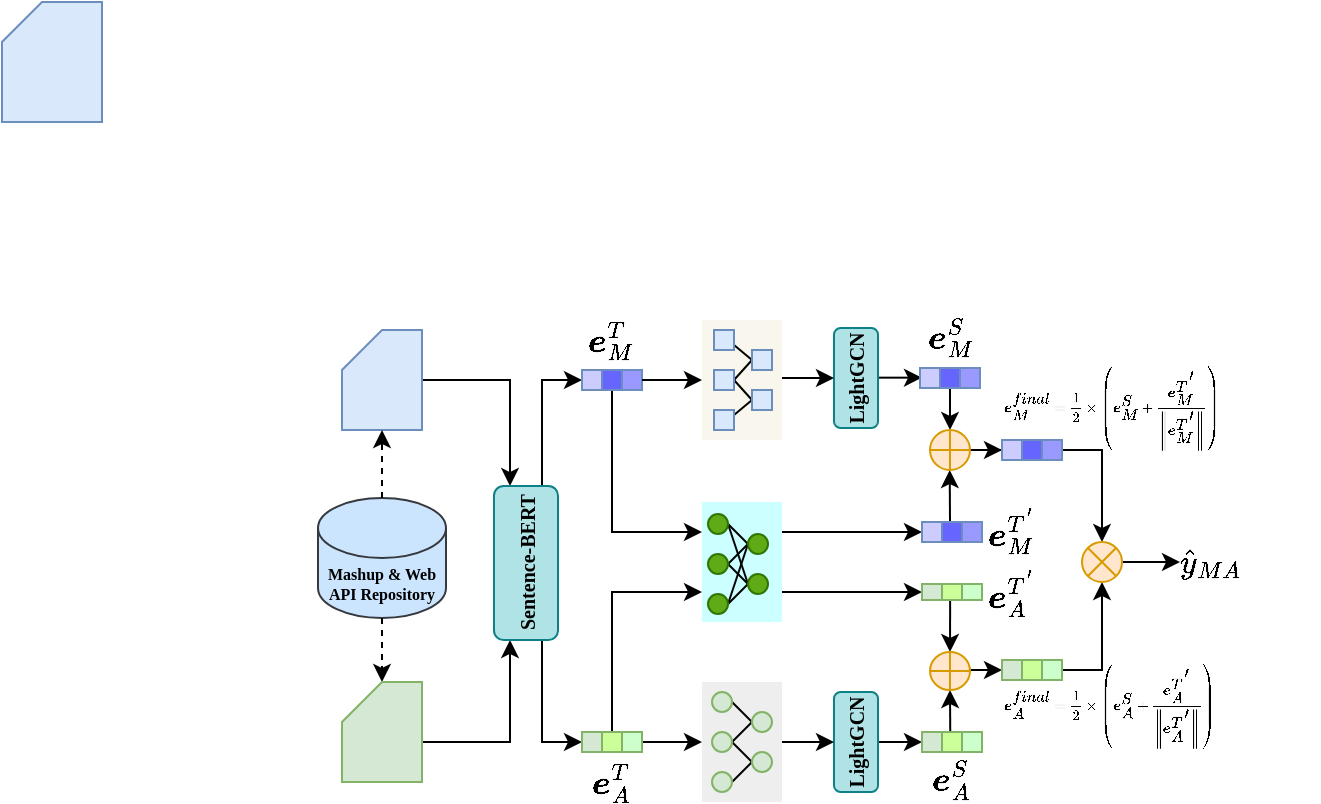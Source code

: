 <mxfile version="26.1.1">
  <diagram name="第 1 页" id="Qd8PddshXyBdC90i2YuM">
    <mxGraphModel dx="741" dy="389" grid="1" gridSize="10" guides="1" tooltips="1" connect="1" arrows="1" fold="1" page="1" pageScale="1" pageWidth="827" pageHeight="1169" math="1" shadow="0">
      <root>
        <mxCell id="0" />
        <mxCell id="1" parent="0" />
        <mxCell id="DgGJiryR2IXKSyaQ5-t1-19" style="edgeStyle=orthogonalEdgeStyle;rounded=0;orthogonalLoop=1;jettySize=auto;html=1;entryX=0;entryY=0.25;entryDx=0;entryDy=0;exitX=0.5;exitY=1;exitDx=0;exitDy=0;" edge="1" parent="1" source="DbNdwRggO_h4KRRio58i-25" target="DgGJiryR2IXKSyaQ5-t1-16">
          <mxGeometry relative="1" as="geometry">
            <mxPoint x="300" y="310" as="sourcePoint" />
            <mxPoint x="350" y="250" as="targetPoint" />
          </mxGeometry>
        </mxCell>
        <mxCell id="DgGJiryR2IXKSyaQ5-t1-20" style="edgeStyle=orthogonalEdgeStyle;rounded=0;orthogonalLoop=1;jettySize=auto;html=1;entryX=0;entryY=0.75;entryDx=0;entryDy=0;exitX=0.5;exitY=0;exitDx=0;exitDy=0;" edge="1" parent="1" source="DbNdwRggO_h4KRRio58i-58" target="DgGJiryR2IXKSyaQ5-t1-16">
          <mxGeometry relative="1" as="geometry">
            <mxPoint x="365" y="255" as="sourcePoint" />
            <mxPoint x="410" y="309" as="targetPoint" />
          </mxGeometry>
        </mxCell>
        <mxCell id="DgGJiryR2IXKSyaQ5-t1-53" style="edgeStyle=orthogonalEdgeStyle;rounded=0;orthogonalLoop=1;jettySize=auto;html=1;exitX=1;exitY=0.25;exitDx=0;exitDy=0;entryX=0;entryY=0.5;entryDx=0;entryDy=0;" edge="1" parent="1" source="DgGJiryR2IXKSyaQ5-t1-16" target="DgGJiryR2IXKSyaQ5-t1-50">
          <mxGeometry relative="1" as="geometry">
            <mxPoint x="476" y="245" as="targetPoint" />
            <mxPoint x="450" y="245" as="sourcePoint" />
            <Array as="points" />
          </mxGeometry>
        </mxCell>
        <mxCell id="DgGJiryR2IXKSyaQ5-t1-54" style="edgeStyle=orthogonalEdgeStyle;rounded=0;orthogonalLoop=1;jettySize=auto;html=1;exitX=1;exitY=0.75;exitDx=0;exitDy=0;entryX=0;entryY=0.5;entryDx=0;entryDy=0;" edge="1" parent="1" source="DgGJiryR2IXKSyaQ5-t1-16" target="DgGJiryR2IXKSyaQ5-t1-42">
          <mxGeometry relative="1" as="geometry">
            <mxPoint x="486" y="255" as="targetPoint" />
            <mxPoint x="460" y="255" as="sourcePoint" />
            <Array as="points" />
          </mxGeometry>
        </mxCell>
        <mxCell id="DgGJiryR2IXKSyaQ5-t1-101" style="edgeStyle=orthogonalEdgeStyle;rounded=0;orthogonalLoop=1;jettySize=auto;html=1;entryX=0.5;entryY=0;entryDx=0;entryDy=0;entryPerimeter=0;" edge="1" parent="1" source="DgGJiryR2IXKSyaQ5-t1-76" target="DgGJiryR2IXKSyaQ5-t1-100">
          <mxGeometry relative="1" as="geometry" />
        </mxCell>
        <mxCell id="DgGJiryR2IXKSyaQ5-t1-102" style="edgeStyle=orthogonalEdgeStyle;rounded=0;orthogonalLoop=1;jettySize=auto;html=1;entryX=0.5;entryY=1;entryDx=0;entryDy=0;entryPerimeter=0;" edge="1" parent="1" source="DgGJiryR2IXKSyaQ5-t1-85" target="DgGJiryR2IXKSyaQ5-t1-100">
          <mxGeometry relative="1" as="geometry" />
        </mxCell>
        <mxCell id="DgGJiryR2IXKSyaQ5-t1-95" style="edgeStyle=orthogonalEdgeStyle;rounded=0;orthogonalLoop=1;jettySize=auto;html=1;entryX=0;entryY=0.5;entryDx=0;entryDy=0;" edge="1" parent="1">
          <mxGeometry relative="1" as="geometry">
            <mxPoint x="534" y="364" as="sourcePoint" />
            <mxPoint x="550" y="364" as="targetPoint" />
          </mxGeometry>
        </mxCell>
        <mxCell id="DgGJiryR2IXKSyaQ5-t1-66" style="edgeStyle=orthogonalEdgeStyle;rounded=0;orthogonalLoop=1;jettySize=auto;html=1;entryX=0.5;entryY=1;entryDx=0;entryDy=0;entryPerimeter=0;" edge="1" parent="1">
          <mxGeometry relative="1" as="geometry">
            <mxPoint x="523.86" y="264" as="targetPoint" />
            <mxPoint x="524" y="290" as="sourcePoint" />
            <Array as="points">
              <mxPoint x="524" y="290" />
            </Array>
          </mxGeometry>
        </mxCell>
        <mxCell id="DgGJiryR2IXKSyaQ5-t1-65" style="edgeStyle=orthogonalEdgeStyle;rounded=0;orthogonalLoop=1;jettySize=auto;html=1;entryX=0.5;entryY=1;entryDx=0;entryDy=0;entryPerimeter=0;exitX=0.412;exitY=-0.013;exitDx=0;exitDy=0;exitPerimeter=0;" edge="1" parent="1" source="DgGJiryR2IXKSyaQ5-t1-36" target="DgGJiryR2IXKSyaQ5-t1-61">
          <mxGeometry relative="1" as="geometry">
            <mxPoint x="534" y="365" as="targetPoint" />
            <mxPoint x="534" y="339" as="sourcePoint" />
            <Array as="points" />
          </mxGeometry>
        </mxCell>
        <mxCell id="DgGJiryR2IXKSyaQ5-t1-64" style="edgeStyle=orthogonalEdgeStyle;rounded=0;orthogonalLoop=1;jettySize=auto;html=1;entryX=0.5;entryY=0;entryDx=0;entryDy=0;entryPerimeter=0;exitX=0.408;exitY=0.942;exitDx=0;exitDy=0;exitPerimeter=0;" edge="1" parent="1" source="DgGJiryR2IXKSyaQ5-t1-43" target="DgGJiryR2IXKSyaQ5-t1-61">
          <mxGeometry relative="1" as="geometry">
            <mxPoint x="534" y="254" as="targetPoint" />
            <mxPoint x="524" y="330" as="sourcePoint" />
            <Array as="points" />
          </mxGeometry>
        </mxCell>
        <mxCell id="DgGJiryR2IXKSyaQ5-t1-62" style="edgeStyle=orthogonalEdgeStyle;rounded=0;orthogonalLoop=1;jettySize=auto;html=1;entryX=0.5;entryY=0;entryDx=0;entryDy=0;entryPerimeter=0;exitX=0.5;exitY=1;exitDx=0;exitDy=0;" edge="1" parent="1" source="DgGJiryR2IXKSyaQ5-t1-47" target="DgGJiryR2IXKSyaQ5-t1-60">
          <mxGeometry relative="1" as="geometry">
            <mxPoint x="520" y="227.83" as="targetPoint" />
            <mxPoint x="530" y="230" as="sourcePoint" />
            <Array as="points" />
          </mxGeometry>
        </mxCell>
        <mxCell id="DgGJiryR2IXKSyaQ5-t1-58" style="edgeStyle=orthogonalEdgeStyle;rounded=0;orthogonalLoop=1;jettySize=auto;html=1;entryX=0;entryY=0.5;entryDx=0;entryDy=0;exitX=0.5;exitY=1;exitDx=0;exitDy=0;" edge="1" parent="1">
          <mxGeometry relative="1" as="geometry">
            <mxPoint x="510" y="217.83" as="targetPoint" />
            <mxPoint x="488" y="217.83" as="sourcePoint" />
            <Array as="points" />
          </mxGeometry>
        </mxCell>
        <mxCell id="DgGJiryR2IXKSyaQ5-t1-55" style="edgeStyle=orthogonalEdgeStyle;rounded=0;orthogonalLoop=1;jettySize=auto;html=1;entryX=0;entryY=0.5;entryDx=0;entryDy=0;exitX=0.5;exitY=1;exitDx=0;exitDy=0;" edge="1" parent="1" source="DgGJiryR2IXKSyaQ5-t1-33" target="DgGJiryR2IXKSyaQ5-t1-35">
          <mxGeometry relative="1" as="geometry">
            <mxPoint x="476" y="410" as="targetPoint" />
            <mxPoint x="490" y="400" as="sourcePoint" />
            <Array as="points" />
          </mxGeometry>
        </mxCell>
        <mxCell id="DgGJiryR2IXKSyaQ5-t1-31" value="" style="rounded=0;whiteSpace=wrap;html=1;fillColor=#eeeeee;strokeColor=none;" vertex="1" parent="1">
          <mxGeometry x="400" y="370" width="40" height="60" as="geometry" />
        </mxCell>
        <mxCell id="DgGJiryR2IXKSyaQ5-t1-23" value="" style="rounded=0;whiteSpace=wrap;html=1;fillColor=#f9f7ed;strokeColor=none;" vertex="1" parent="1">
          <mxGeometry x="400" y="189" width="40" height="60" as="geometry" />
        </mxCell>
        <mxCell id="DgGJiryR2IXKSyaQ5-t1-18" value="" style="group" vertex="1" connectable="0" parent="1">
          <mxGeometry x="406" y="194" width="29" height="50" as="geometry" />
        </mxCell>
        <mxCell id="DbNdwRggO_h4KRRio58i-18" value="" style="endArrow=none;html=1;rounded=0;exitX=1;exitY=0.25;exitDx=0;exitDy=0;entryX=0;entryY=0.5;entryDx=0;entryDy=0;" parent="DgGJiryR2IXKSyaQ5-t1-18" source="DbNdwRggO_h4KRRio58i-15" target="DbNdwRggO_h4KRRio58i-17" edge="1">
          <mxGeometry width="50" height="50" relative="1" as="geometry">
            <mxPoint x="20" y="120" as="sourcePoint" />
            <mxPoint x="70" y="70" as="targetPoint" />
          </mxGeometry>
        </mxCell>
        <mxCell id="DbNdwRggO_h4KRRio58i-19" value="" style="endArrow=none;html=1;rounded=0;entryX=0;entryY=0.5;entryDx=0;entryDy=0;exitX=1;exitY=0.75;exitDx=0;exitDy=0;" parent="DgGJiryR2IXKSyaQ5-t1-18" source="DbNdwRggO_h4KRRio58i-12" target="DbNdwRggO_h4KRRio58i-16" edge="1">
          <mxGeometry width="50" height="50" relative="1" as="geometry">
            <mxPoint x="-20" y="130" as="sourcePoint" />
            <mxPoint x="30" y="80" as="targetPoint" />
          </mxGeometry>
        </mxCell>
        <mxCell id="DbNdwRggO_h4KRRio58i-21" value="" style="endArrow=none;html=1;rounded=0;exitX=1;exitY=0.5;exitDx=0;exitDy=0;entryX=0;entryY=0.5;entryDx=0;entryDy=0;" parent="DgGJiryR2IXKSyaQ5-t1-18" source="DbNdwRggO_h4KRRio58i-14" target="DbNdwRggO_h4KRRio58i-17" edge="1">
          <mxGeometry width="50" height="50" relative="1" as="geometry">
            <mxPoint x="20" y="53" as="sourcePoint" />
            <mxPoint x="40" y="45" as="targetPoint" />
          </mxGeometry>
        </mxCell>
        <mxCell id="DbNdwRggO_h4KRRio58i-22" value="" style="endArrow=none;html=1;rounded=0;exitX=1;exitY=0.5;exitDx=0;exitDy=0;entryX=0;entryY=0.5;entryDx=0;entryDy=0;" parent="DgGJiryR2IXKSyaQ5-t1-18" source="DbNdwRggO_h4KRRio58i-14" target="DbNdwRggO_h4KRRio58i-16" edge="1">
          <mxGeometry width="50" height="50" relative="1" as="geometry">
            <mxPoint x="20" y="35" as="sourcePoint" />
            <mxPoint x="40" y="45" as="targetPoint" />
          </mxGeometry>
        </mxCell>
        <mxCell id="DbNdwRggO_h4KRRio58i-12" value="" style="whiteSpace=wrap;html=1;aspect=fixed;fillColor=#dae8fc;strokeColor=#6c8ebf;" parent="DgGJiryR2IXKSyaQ5-t1-18" vertex="1">
          <mxGeometry width="10" height="10" as="geometry" />
        </mxCell>
        <mxCell id="DbNdwRggO_h4KRRio58i-14" value="" style="whiteSpace=wrap;html=1;aspect=fixed;fillColor=#dae8fc;strokeColor=#6c8ebf;" parent="DgGJiryR2IXKSyaQ5-t1-18" vertex="1">
          <mxGeometry y="20" width="10" height="10" as="geometry" />
        </mxCell>
        <mxCell id="DbNdwRggO_h4KRRio58i-15" value="" style="whiteSpace=wrap;html=1;aspect=fixed;fillColor=#dae8fc;strokeColor=#6c8ebf;" parent="DgGJiryR2IXKSyaQ5-t1-18" vertex="1">
          <mxGeometry y="40" width="10" height="10" as="geometry" />
        </mxCell>
        <mxCell id="DbNdwRggO_h4KRRio58i-16" value="" style="whiteSpace=wrap;html=1;aspect=fixed;fillColor=#dae8fc;strokeColor=#6c8ebf;" parent="DgGJiryR2IXKSyaQ5-t1-18" vertex="1">
          <mxGeometry x="19" y="10" width="10" height="10" as="geometry" />
        </mxCell>
        <mxCell id="DbNdwRggO_h4KRRio58i-17" value="" style="whiteSpace=wrap;html=1;aspect=fixed;fillColor=#dae8fc;strokeColor=#6c8ebf;" parent="DgGJiryR2IXKSyaQ5-t1-18" vertex="1">
          <mxGeometry x="19" y="30" width="10" height="10" as="geometry" />
        </mxCell>
        <mxCell id="DgGJiryR2IXKSyaQ5-t1-16" value="" style="rounded=0;whiteSpace=wrap;html=1;fillColor=#CCFFFF;strokeColor=none;" vertex="1" parent="1">
          <mxGeometry x="400" y="280" width="40" height="60" as="geometry" />
        </mxCell>
        <mxCell id="DbNdwRggO_h4KRRio58i-1" value="" style="shape=card;whiteSpace=wrap;html=1;size=20;fillColor=#dae8fc;strokeColor=#6c8ebf;" parent="1" vertex="1">
          <mxGeometry x="50" y="30" width="50" height="60" as="geometry" />
        </mxCell>
        <mxCell id="DbNdwRggO_h4KRRio58i-5" style="edgeStyle=orthogonalEdgeStyle;rounded=0;orthogonalLoop=1;jettySize=auto;html=1;entryX=1;entryY=0.25;entryDx=0;entryDy=0;" parent="1" source="DbNdwRggO_h4KRRio58i-3" target="DbNdwRggO_h4KRRio58i-4" edge="1">
          <mxGeometry relative="1" as="geometry" />
        </mxCell>
        <mxCell id="DbNdwRggO_h4KRRio58i-3" value="" style="shape=card;whiteSpace=wrap;html=1;size=20;fillColor=#dae8fc;strokeColor=#6c8ebf;" parent="1" vertex="1">
          <mxGeometry x="220" y="194" width="40" height="50" as="geometry" />
        </mxCell>
        <mxCell id="DbNdwRggO_h4KRRio58i-53" style="edgeStyle=orthogonalEdgeStyle;rounded=0;orthogonalLoop=1;jettySize=auto;html=1;entryX=0;entryY=0.5;entryDx=0;entryDy=0;exitX=1;exitY=0.75;exitDx=0;exitDy=0;" parent="1" source="DbNdwRggO_h4KRRio58i-4" target="DbNdwRggO_h4KRRio58i-24" edge="1">
          <mxGeometry relative="1" as="geometry" />
        </mxCell>
        <mxCell id="DbNdwRggO_h4KRRio58i-6" style="edgeStyle=orthogonalEdgeStyle;rounded=0;orthogonalLoop=1;jettySize=auto;html=1;entryX=0;entryY=0.25;entryDx=0;entryDy=0;exitX=0.998;exitY=0.574;exitDx=0;exitDy=0;exitPerimeter=0;" parent="1" source="DgGJiryR2IXKSyaQ5-t1-59" target="DbNdwRggO_h4KRRio58i-4" edge="1">
          <mxGeometry relative="1" as="geometry">
            <mxPoint x="256.0" y="405" as="sourcePoint" />
            <Array as="points">
              <mxPoint x="258" y="400" />
              <mxPoint x="304" y="400" />
            </Array>
          </mxGeometry>
        </mxCell>
        <mxCell id="DbNdwRggO_h4KRRio58i-30" value="" style="group" parent="1" vertex="1" connectable="0">
          <mxGeometry x="340" y="214" width="30" height="10" as="geometry" />
        </mxCell>
        <mxCell id="DbNdwRggO_h4KRRio58i-24" value="" style="whiteSpace=wrap;html=1;aspect=fixed;fillColor=#CCCCFF;strokeColor=#6c8ebf;" parent="DbNdwRggO_h4KRRio58i-30" vertex="1">
          <mxGeometry width="10" height="10" as="geometry" />
        </mxCell>
        <mxCell id="DbNdwRggO_h4KRRio58i-25" value="" style="whiteSpace=wrap;html=1;aspect=fixed;fillColor=#6666FF;strokeColor=#6c8ebf;" parent="DbNdwRggO_h4KRRio58i-30" vertex="1">
          <mxGeometry x="10" width="10" height="10" as="geometry" />
        </mxCell>
        <mxCell id="DbNdwRggO_h4KRRio58i-29" value="" style="whiteSpace=wrap;html=1;aspect=fixed;fillColor=#9999FF;strokeColor=#6c8ebf;" parent="DbNdwRggO_h4KRRio58i-30" vertex="1">
          <mxGeometry x="20" width="10" height="10" as="geometry" />
        </mxCell>
        <mxCell id="DbNdwRggO_h4KRRio58i-50" value="" style="group" parent="1" vertex="1" connectable="0">
          <mxGeometry x="405" y="375" width="30" height="50" as="geometry" />
        </mxCell>
        <mxCell id="DbNdwRggO_h4KRRio58i-46" value="" style="endArrow=none;html=1;rounded=0;entryX=0;entryY=0.5;entryDx=0;entryDy=0;exitX=1;exitY=0.5;exitDx=0;exitDy=0;" parent="DbNdwRggO_h4KRRio58i-50" source="DbNdwRggO_h4KRRio58i-31" target="DbNdwRggO_h4KRRio58i-45" edge="1">
          <mxGeometry width="50" height="50" relative="1" as="geometry">
            <mxPoint x="24" y="-72" as="sourcePoint" />
            <mxPoint x="44" y="-65" as="targetPoint" />
          </mxGeometry>
        </mxCell>
        <mxCell id="DbNdwRggO_h4KRRio58i-47" value="" style="endArrow=none;html=1;rounded=0;entryX=0;entryY=0.5;entryDx=0;entryDy=0;exitX=1;exitY=0.5;exitDx=0;exitDy=0;" parent="DbNdwRggO_h4KRRio58i-50" source="DbNdwRggO_h4KRRio58i-37" target="DbNdwRggO_h4KRRio58i-45" edge="1">
          <mxGeometry width="50" height="50" relative="1" as="geometry">
            <mxPoint x="34" y="-62" as="sourcePoint" />
            <mxPoint x="54" y="-55" as="targetPoint" />
          </mxGeometry>
        </mxCell>
        <mxCell id="DbNdwRggO_h4KRRio58i-48" value="" style="endArrow=none;html=1;rounded=0;entryX=0;entryY=0.5;entryDx=0;entryDy=0;exitX=1;exitY=0.5;exitDx=0;exitDy=0;" parent="DbNdwRggO_h4KRRio58i-50" source="DbNdwRggO_h4KRRio58i-41" target="DbNdwRggO_h4KRRio58i-44" edge="1">
          <mxGeometry width="50" height="50" relative="1" as="geometry">
            <mxPoint x="20" y="15" as="sourcePoint" />
            <mxPoint x="30" y="25" as="targetPoint" />
          </mxGeometry>
        </mxCell>
        <mxCell id="DbNdwRggO_h4KRRio58i-49" value="" style="endArrow=none;html=1;rounded=0;exitX=1;exitY=0.5;exitDx=0;exitDy=0;" parent="DbNdwRggO_h4KRRio58i-50" source="DbNdwRggO_h4KRRio58i-37" edge="1">
          <mxGeometry width="50" height="50" relative="1" as="geometry">
            <mxPoint x="30" y="25" as="sourcePoint" />
            <mxPoint x="20" y="35" as="targetPoint" />
          </mxGeometry>
        </mxCell>
        <mxCell id="DbNdwRggO_h4KRRio58i-31" value="" style="ellipse;whiteSpace=wrap;html=1;aspect=fixed;fillColor=#d5e8d4;strokeColor=#82b366;" parent="DbNdwRggO_h4KRRio58i-50" vertex="1">
          <mxGeometry width="10" height="10" as="geometry" />
        </mxCell>
        <mxCell id="DbNdwRggO_h4KRRio58i-37" value="" style="ellipse;whiteSpace=wrap;html=1;aspect=fixed;fillColor=#d5e8d4;strokeColor=#82b366;" parent="DbNdwRggO_h4KRRio58i-50" vertex="1">
          <mxGeometry y="20" width="10" height="10" as="geometry" />
        </mxCell>
        <mxCell id="DbNdwRggO_h4KRRio58i-41" value="" style="ellipse;whiteSpace=wrap;html=1;aspect=fixed;fillColor=#d5e8d4;strokeColor=#82b366;" parent="DbNdwRggO_h4KRRio58i-50" vertex="1">
          <mxGeometry y="40" width="10" height="10" as="geometry" />
        </mxCell>
        <mxCell id="DbNdwRggO_h4KRRio58i-44" value="" style="ellipse;whiteSpace=wrap;html=1;aspect=fixed;fillColor=#d5e8d4;strokeColor=#82b366;" parent="DbNdwRggO_h4KRRio58i-50" vertex="1">
          <mxGeometry x="20" y="30" width="10" height="10" as="geometry" />
        </mxCell>
        <mxCell id="DbNdwRggO_h4KRRio58i-45" value="" style="ellipse;whiteSpace=wrap;html=1;aspect=fixed;fillColor=#d5e8d4;strokeColor=#82b366;" parent="DbNdwRggO_h4KRRio58i-50" vertex="1">
          <mxGeometry x="20" y="10" width="10" height="10" as="geometry" />
        </mxCell>
        <mxCell id="DbNdwRggO_h4KRRio58i-54" style="edgeStyle=orthogonalEdgeStyle;rounded=0;orthogonalLoop=1;jettySize=auto;html=1;" parent="1" source="DbNdwRggO_h4KRRio58i-29" edge="1">
          <mxGeometry relative="1" as="geometry">
            <mxPoint x="400" y="219" as="targetPoint" />
          </mxGeometry>
        </mxCell>
        <mxCell id="DbNdwRggO_h4KRRio58i-55" style="edgeStyle=orthogonalEdgeStyle;rounded=0;orthogonalLoop=1;jettySize=auto;html=1;entryX=0;entryY=0.5;entryDx=0;entryDy=0;exitX=0;exitY=0.75;exitDx=0;exitDy=0;" parent="1" target="DbNdwRggO_h4KRRio58i-57" edge="1" source="DbNdwRggO_h4KRRio58i-4">
          <mxGeometry relative="1" as="geometry">
            <mxPoint x="310" y="400" as="sourcePoint" />
          </mxGeometry>
        </mxCell>
        <mxCell id="DbNdwRggO_h4KRRio58i-60" style="edgeStyle=orthogonalEdgeStyle;rounded=0;orthogonalLoop=1;jettySize=auto;html=1;entryX=0;entryY=0.5;entryDx=0;entryDy=0;exitX=1;exitY=0.5;exitDx=0;exitDy=0;" parent="1" source="DbNdwRggO_h4KRRio58i-59" edge="1">
          <mxGeometry relative="1" as="geometry">
            <mxPoint x="370" y="399.71" as="sourcePoint" />
            <mxPoint x="400" y="399.71" as="targetPoint" />
          </mxGeometry>
        </mxCell>
        <mxCell id="DbNdwRggO_h4KRRio58i-57" value="" style="whiteSpace=wrap;html=1;aspect=fixed;fillColor=#d5e8d4;strokeColor=#82b366;container=0;" parent="1" vertex="1">
          <mxGeometry x="340" y="395" width="10" height="10" as="geometry" />
        </mxCell>
        <mxCell id="DbNdwRggO_h4KRRio58i-58" value="" style="whiteSpace=wrap;html=1;aspect=fixed;fillColor=#CCFF99;strokeColor=#82b366;container=0;" parent="1" vertex="1">
          <mxGeometry x="350" y="395" width="10" height="10" as="geometry" />
        </mxCell>
        <mxCell id="DbNdwRggO_h4KRRio58i-59" value="" style="whiteSpace=wrap;html=1;aspect=fixed;fillColor=#CCFFCC;strokeColor=#82b366;container=0;" parent="1" vertex="1">
          <mxGeometry x="360" y="395" width="10" height="10" as="geometry" />
        </mxCell>
        <mxCell id="DbNdwRggO_h4KRRio58i-61" value="&lt;h6&gt;&lt;font style=&quot;font-size: 8px;&quot; face=&quot;Times New Roman&quot;&gt;&lt;b style=&quot;line-height: 10%;&quot;&gt;Mashup &amp;amp; Web API Repository&lt;/b&gt;&lt;/font&gt;&lt;/h6&gt;" style="shape=cylinder3;whiteSpace=wrap;html=1;boundedLbl=1;backgroundOutline=1;size=15;fillColor=#cce5ff;strokeColor=#36393d;" parent="1" vertex="1">
          <mxGeometry x="208" y="278" width="64" height="60" as="geometry" />
        </mxCell>
        <mxCell id="DbNdwRggO_h4KRRio58i-62" style="edgeStyle=orthogonalEdgeStyle;rounded=0;orthogonalLoop=1;jettySize=auto;html=1;exitX=0.5;exitY=0;exitDx=0;exitDy=0;exitPerimeter=0;dashed=1;entryX=0.5;entryY=1;entryDx=0;entryDy=0;entryPerimeter=0;" parent="1" source="DbNdwRggO_h4KRRio58i-61" edge="1" target="DbNdwRggO_h4KRRio58i-3">
          <mxGeometry relative="1" as="geometry">
            <mxPoint x="274" y="250" as="sourcePoint" />
            <mxPoint x="239" y="271" as="targetPoint" />
          </mxGeometry>
        </mxCell>
        <mxCell id="DbNdwRggO_h4KRRio58i-63" style="edgeStyle=orthogonalEdgeStyle;rounded=0;orthogonalLoop=1;jettySize=auto;html=1;exitX=0.5;exitY=1;exitDx=0;exitDy=0;exitPerimeter=0;dashed=1;entryX=0;entryY=0;entryDx=20;entryDy=0;entryPerimeter=0;" parent="1" source="DbNdwRggO_h4KRRio58i-61" edge="1" target="DgGJiryR2IXKSyaQ5-t1-59">
          <mxGeometry relative="1" as="geometry">
            <mxPoint x="249" y="300" as="sourcePoint" />
            <mxPoint x="239" y="370" as="targetPoint" />
          </mxGeometry>
        </mxCell>
        <mxCell id="DbNdwRggO_h4KRRio58i-67" value="&lt;font style=&quot;font-size: 14px&quot;&gt;$$\boldsymbol{e}_{M}^{T}$$&lt;/font&gt;" style="rounded=0;whiteSpace=wrap;html=1;fillColor=none;strokeColor=none;" parent="1" vertex="1">
          <mxGeometry x="340" y="189" width="30" height="20" as="geometry" />
        </mxCell>
        <mxCell id="DgGJiryR2IXKSyaQ5-t1-2" value="&lt;font style=&quot;font-size: 14px&quot;&gt;$$\boldsymbol{e}_{A}^{T}$$&lt;/font&gt;" style="rounded=0;whiteSpace=wrap;html=1;fillColor=none;strokeColor=none;" vertex="1" parent="1">
          <mxGeometry x="340" y="410" width="30" height="20" as="geometry" />
        </mxCell>
        <mxCell id="DgGJiryR2IXKSyaQ5-t1-15" value="" style="group" vertex="1" connectable="0" parent="1">
          <mxGeometry x="403" y="286" width="30" height="50" as="geometry" />
        </mxCell>
        <mxCell id="DgGJiryR2IXKSyaQ5-t1-4" value="" style="endArrow=none;html=1;rounded=0;entryX=0;entryY=0.5;entryDx=0;entryDy=0;exitX=1;exitY=0.5;exitDx=0;exitDy=0;" edge="1" parent="DgGJiryR2IXKSyaQ5-t1-15" source="DgGJiryR2IXKSyaQ5-t1-8" target="DgGJiryR2IXKSyaQ5-t1-12">
          <mxGeometry width="50" height="50" relative="1" as="geometry">
            <mxPoint x="24" y="-72" as="sourcePoint" />
            <mxPoint x="44" y="-65" as="targetPoint" />
          </mxGeometry>
        </mxCell>
        <mxCell id="DgGJiryR2IXKSyaQ5-t1-5" value="" style="endArrow=none;html=1;rounded=0;entryX=0;entryY=0.5;entryDx=0;entryDy=0;exitX=1;exitY=0.5;exitDx=0;exitDy=0;" edge="1" parent="DgGJiryR2IXKSyaQ5-t1-15" source="DgGJiryR2IXKSyaQ5-t1-9" target="DgGJiryR2IXKSyaQ5-t1-12">
          <mxGeometry width="50" height="50" relative="1" as="geometry">
            <mxPoint x="34" y="-62" as="sourcePoint" />
            <mxPoint x="54" y="-55" as="targetPoint" />
          </mxGeometry>
        </mxCell>
        <mxCell id="DgGJiryR2IXKSyaQ5-t1-6" value="" style="endArrow=none;html=1;rounded=0;entryX=0;entryY=0.5;entryDx=0;entryDy=0;exitX=1;exitY=0.5;exitDx=0;exitDy=0;" edge="1" parent="DgGJiryR2IXKSyaQ5-t1-15" source="DgGJiryR2IXKSyaQ5-t1-10" target="DgGJiryR2IXKSyaQ5-t1-11">
          <mxGeometry width="50" height="50" relative="1" as="geometry">
            <mxPoint x="20" y="15" as="sourcePoint" />
            <mxPoint x="30" y="25" as="targetPoint" />
          </mxGeometry>
        </mxCell>
        <mxCell id="DgGJiryR2IXKSyaQ5-t1-7" value="" style="endArrow=none;html=1;rounded=0;exitX=1;exitY=0.5;exitDx=0;exitDy=0;" edge="1" parent="DgGJiryR2IXKSyaQ5-t1-15" source="DgGJiryR2IXKSyaQ5-t1-9">
          <mxGeometry width="50" height="50" relative="1" as="geometry">
            <mxPoint x="30" y="25" as="sourcePoint" />
            <mxPoint x="20" y="35" as="targetPoint" />
          </mxGeometry>
        </mxCell>
        <mxCell id="DgGJiryR2IXKSyaQ5-t1-13" value="" style="endArrow=none;html=1;rounded=0;entryX=0;entryY=0.5;entryDx=0;entryDy=0;exitX=1;exitY=0.5;exitDx=0;exitDy=0;" edge="1" parent="DgGJiryR2IXKSyaQ5-t1-15" source="DgGJiryR2IXKSyaQ5-t1-8" target="DgGJiryR2IXKSyaQ5-t1-11">
          <mxGeometry width="50" height="50" relative="1" as="geometry">
            <mxPoint x="20" y="15" as="sourcePoint" />
            <mxPoint x="30" y="25" as="targetPoint" />
          </mxGeometry>
        </mxCell>
        <mxCell id="DgGJiryR2IXKSyaQ5-t1-14" value="" style="endArrow=none;html=1;rounded=0;exitX=1;exitY=0.5;exitDx=0;exitDy=0;entryX=0;entryY=0.5;entryDx=0;entryDy=0;" edge="1" parent="DgGJiryR2IXKSyaQ5-t1-15" source="DgGJiryR2IXKSyaQ5-t1-10" target="DgGJiryR2IXKSyaQ5-t1-12">
          <mxGeometry width="50" height="50" relative="1" as="geometry">
            <mxPoint x="20" y="55" as="sourcePoint" />
            <mxPoint x="22" y="10" as="targetPoint" />
          </mxGeometry>
        </mxCell>
        <mxCell id="DgGJiryR2IXKSyaQ5-t1-8" value="" style="ellipse;whiteSpace=wrap;html=1;aspect=fixed;fillColor=#60a917;strokeColor=#2D7600;fontColor=#ffffff;" vertex="1" parent="DgGJiryR2IXKSyaQ5-t1-15">
          <mxGeometry width="10" height="10" as="geometry" />
        </mxCell>
        <mxCell id="DgGJiryR2IXKSyaQ5-t1-9" value="" style="ellipse;whiteSpace=wrap;html=1;aspect=fixed;fillColor=#60a917;strokeColor=#2D7600;fontColor=#ffffff;" vertex="1" parent="DgGJiryR2IXKSyaQ5-t1-15">
          <mxGeometry y="20" width="10" height="10" as="geometry" />
        </mxCell>
        <mxCell id="DgGJiryR2IXKSyaQ5-t1-10" value="" style="ellipse;whiteSpace=wrap;html=1;aspect=fixed;fillColor=#60a917;strokeColor=#2D7600;fontColor=#ffffff;" vertex="1" parent="DgGJiryR2IXKSyaQ5-t1-15">
          <mxGeometry y="40" width="10" height="10" as="geometry" />
        </mxCell>
        <mxCell id="DgGJiryR2IXKSyaQ5-t1-11" value="" style="ellipse;whiteSpace=wrap;html=1;aspect=fixed;fillColor=#60a917;strokeColor=#2D7600;fontColor=#ffffff;" vertex="1" parent="DgGJiryR2IXKSyaQ5-t1-15">
          <mxGeometry x="20" y="30" width="10" height="10" as="geometry" />
        </mxCell>
        <mxCell id="DgGJiryR2IXKSyaQ5-t1-12" value="" style="ellipse;whiteSpace=wrap;html=1;aspect=fixed;fillColor=#60a917;strokeColor=#2D7600;fontColor=#ffffff;" vertex="1" parent="DgGJiryR2IXKSyaQ5-t1-15">
          <mxGeometry x="20" y="10" width="10" height="10" as="geometry" />
        </mxCell>
        <mxCell id="DgGJiryR2IXKSyaQ5-t1-21" value="&lt;b&gt;&lt;font style=&quot;font-size: 10px;&quot; face=&quot;Times New Roman&quot;&gt;LightGCN&lt;/font&gt;&lt;/b&gt;" style="rounded=1;whiteSpace=wrap;html=1;rotation=-90;fillColor=#b0e3e6;strokeColor=#0e8088;" vertex="1" parent="1">
          <mxGeometry x="452" y="207" width="50" height="22" as="geometry" />
        </mxCell>
        <mxCell id="DgGJiryR2IXKSyaQ5-t1-32" style="edgeStyle=orthogonalEdgeStyle;rounded=0;orthogonalLoop=1;jettySize=auto;html=1;exitX=1;exitY=0.5;exitDx=0;exitDy=0;entryX=0.5;entryY=0;entryDx=0;entryDy=0;" edge="1" parent="1" target="DgGJiryR2IXKSyaQ5-t1-21">
          <mxGeometry relative="1" as="geometry">
            <mxPoint x="524" y="224.0" as="targetPoint" />
            <mxPoint x="440" y="218" as="sourcePoint" />
            <Array as="points" />
          </mxGeometry>
        </mxCell>
        <mxCell id="DgGJiryR2IXKSyaQ5-t1-33" value="&lt;b&gt;&lt;font style=&quot;font-size: 10px;&quot; face=&quot;Times New Roman&quot;&gt;LightGCN&lt;/font&gt;&lt;/b&gt;" style="rounded=1;whiteSpace=wrap;html=1;rotation=-90;fillColor=#b0e3e6;strokeColor=#0e8088;" vertex="1" parent="1">
          <mxGeometry x="452" y="389" width="50" height="22" as="geometry" />
        </mxCell>
        <mxCell id="DgGJiryR2IXKSyaQ5-t1-34" style="edgeStyle=orthogonalEdgeStyle;rounded=0;orthogonalLoop=1;jettySize=auto;html=1;exitX=1;exitY=0.5;exitDx=0;exitDy=0;entryX=0.5;entryY=0;entryDx=0;entryDy=0;" edge="1" parent="1" source="DgGJiryR2IXKSyaQ5-t1-31" target="DgGJiryR2IXKSyaQ5-t1-33">
          <mxGeometry relative="1" as="geometry">
            <mxPoint x="470" y="400" as="targetPoint" />
            <mxPoint x="450" y="249" as="sourcePoint" />
            <Array as="points" />
          </mxGeometry>
        </mxCell>
        <mxCell id="DgGJiryR2IXKSyaQ5-t1-39" value="" style="group" vertex="1" connectable="0" parent="1">
          <mxGeometry x="510" y="395" width="28" height="10" as="geometry" />
        </mxCell>
        <mxCell id="DgGJiryR2IXKSyaQ5-t1-35" value="" style="whiteSpace=wrap;html=1;aspect=fixed;fillColor=#d5e8d4;strokeColor=#82b366;container=0;" vertex="1" parent="DgGJiryR2IXKSyaQ5-t1-39">
          <mxGeometry width="10" height="10" as="geometry" />
        </mxCell>
        <mxCell id="DgGJiryR2IXKSyaQ5-t1-36" value="" style="whiteSpace=wrap;html=1;aspect=fixed;fillColor=#CCFF99;strokeColor=#82b366;container=0;" vertex="1" parent="DgGJiryR2IXKSyaQ5-t1-39">
          <mxGeometry x="10" width="10" height="10" as="geometry" />
        </mxCell>
        <mxCell id="DgGJiryR2IXKSyaQ5-t1-37" value="" style="whiteSpace=wrap;html=1;aspect=fixed;fillColor=#CCFFCC;strokeColor=#82b366;container=0;" vertex="1" parent="DgGJiryR2IXKSyaQ5-t1-39">
          <mxGeometry x="20" width="10" height="10" as="geometry" />
        </mxCell>
        <mxCell id="DgGJiryR2IXKSyaQ5-t1-41" value="" style="group" vertex="1" connectable="0" parent="1">
          <mxGeometry x="510" y="321" width="30" height="4" as="geometry" />
        </mxCell>
        <mxCell id="DgGJiryR2IXKSyaQ5-t1-42" value="" style="whiteSpace=wrap;html=1;aspect=fixed;fillColor=#d5e8d4;strokeColor=#82b366;container=0;" vertex="1" parent="DgGJiryR2IXKSyaQ5-t1-41">
          <mxGeometry width="10" height="8" as="geometry" />
        </mxCell>
        <mxCell id="DgGJiryR2IXKSyaQ5-t1-43" value="" style="whiteSpace=wrap;html=1;aspect=fixed;fillColor=#CCFF99;strokeColor=#82b366;container=0;" vertex="1" parent="DgGJiryR2IXKSyaQ5-t1-41">
          <mxGeometry x="10" width="10" height="8" as="geometry" />
        </mxCell>
        <mxCell id="DgGJiryR2IXKSyaQ5-t1-44" value="" style="whiteSpace=wrap;html=1;aspect=fixed;fillColor=#CCFFCC;strokeColor=#82b366;container=0;" vertex="1" parent="DgGJiryR2IXKSyaQ5-t1-41">
          <mxGeometry x="20" width="10" height="8" as="geometry" />
        </mxCell>
        <mxCell id="DgGJiryR2IXKSyaQ5-t1-45" value="" style="group" vertex="1" connectable="0" parent="1">
          <mxGeometry x="509" y="213" width="30" height="10" as="geometry" />
        </mxCell>
        <mxCell id="DgGJiryR2IXKSyaQ5-t1-46" value="" style="whiteSpace=wrap;html=1;aspect=fixed;fillColor=#CCCCFF;strokeColor=#6c8ebf;" vertex="1" parent="DgGJiryR2IXKSyaQ5-t1-45">
          <mxGeometry width="10" height="10" as="geometry" />
        </mxCell>
        <mxCell id="DgGJiryR2IXKSyaQ5-t1-47" value="" style="whiteSpace=wrap;html=1;aspect=fixed;fillColor=#6666FF;strokeColor=#6c8ebf;" vertex="1" parent="DgGJiryR2IXKSyaQ5-t1-45">
          <mxGeometry x="10" width="10" height="10" as="geometry" />
        </mxCell>
        <mxCell id="DgGJiryR2IXKSyaQ5-t1-48" value="" style="whiteSpace=wrap;html=1;aspect=fixed;fillColor=#9999FF;strokeColor=#6c8ebf;" vertex="1" parent="DgGJiryR2IXKSyaQ5-t1-45">
          <mxGeometry x="20" width="10" height="10" as="geometry" />
        </mxCell>
        <mxCell id="DgGJiryR2IXKSyaQ5-t1-49" value="" style="group" vertex="1" connectable="0" parent="1">
          <mxGeometry x="510" y="290" width="30" height="10" as="geometry" />
        </mxCell>
        <mxCell id="DgGJiryR2IXKSyaQ5-t1-50" value="" style="whiteSpace=wrap;html=1;aspect=fixed;fillColor=#CCCCFF;strokeColor=#6c8ebf;" vertex="1" parent="DgGJiryR2IXKSyaQ5-t1-49">
          <mxGeometry width="10" height="10" as="geometry" />
        </mxCell>
        <mxCell id="DgGJiryR2IXKSyaQ5-t1-51" value="" style="whiteSpace=wrap;html=1;aspect=fixed;fillColor=#6666FF;strokeColor=#6c8ebf;" vertex="1" parent="DgGJiryR2IXKSyaQ5-t1-49">
          <mxGeometry x="10" width="10" height="10" as="geometry" />
        </mxCell>
        <mxCell id="DgGJiryR2IXKSyaQ5-t1-52" value="" style="whiteSpace=wrap;html=1;aspect=fixed;fillColor=#9999FF;strokeColor=#6c8ebf;" vertex="1" parent="DgGJiryR2IXKSyaQ5-t1-49">
          <mxGeometry x="20" width="10" height="10" as="geometry" />
        </mxCell>
        <mxCell id="DgGJiryR2IXKSyaQ5-t1-59" value="" style="shape=card;whiteSpace=wrap;html=1;size=20;fillColor=#d5e8d4;strokeColor=#82b366;" vertex="1" parent="1">
          <mxGeometry x="220" y="370" width="40" height="50" as="geometry" />
        </mxCell>
        <mxCell id="DgGJiryR2IXKSyaQ5-t1-89" style="edgeStyle=orthogonalEdgeStyle;rounded=0;orthogonalLoop=1;jettySize=auto;html=1;entryX=0;entryY=0.5;entryDx=0;entryDy=0;" edge="1" parent="1" source="DgGJiryR2IXKSyaQ5-t1-60" target="DgGJiryR2IXKSyaQ5-t1-74">
          <mxGeometry relative="1" as="geometry" />
        </mxCell>
        <mxCell id="DgGJiryR2IXKSyaQ5-t1-73" value="" style="group" vertex="1" connectable="0" parent="1">
          <mxGeometry x="550" y="249" width="30" height="10" as="geometry" />
        </mxCell>
        <mxCell id="DgGJiryR2IXKSyaQ5-t1-74" value="" style="whiteSpace=wrap;html=1;aspect=fixed;fillColor=#CCCCFF;strokeColor=#6c8ebf;" vertex="1" parent="DgGJiryR2IXKSyaQ5-t1-73">
          <mxGeometry width="10" height="10" as="geometry" />
        </mxCell>
        <mxCell id="DgGJiryR2IXKSyaQ5-t1-75" value="" style="whiteSpace=wrap;html=1;aspect=fixed;fillColor=#6666FF;strokeColor=#6c8ebf;" vertex="1" parent="DgGJiryR2IXKSyaQ5-t1-73">
          <mxGeometry x="10" width="10" height="10" as="geometry" />
        </mxCell>
        <mxCell id="DgGJiryR2IXKSyaQ5-t1-76" value="" style="whiteSpace=wrap;html=1;aspect=fixed;fillColor=#9999FF;strokeColor=#6c8ebf;" vertex="1" parent="DgGJiryR2IXKSyaQ5-t1-73">
          <mxGeometry x="20" width="10" height="10" as="geometry" />
        </mxCell>
        <mxCell id="DgGJiryR2IXKSyaQ5-t1-82" value="" style="group" vertex="1" connectable="0" parent="1">
          <mxGeometry x="550" y="359" width="28" height="11" as="geometry" />
        </mxCell>
        <mxCell id="DgGJiryR2IXKSyaQ5-t1-83" value="" style="whiteSpace=wrap;html=1;aspect=fixed;fillColor=#d5e8d4;strokeColor=#82b366;container=0;" vertex="1" parent="DgGJiryR2IXKSyaQ5-t1-82">
          <mxGeometry width="10" height="10" as="geometry" />
        </mxCell>
        <mxCell id="DgGJiryR2IXKSyaQ5-t1-84" value="" style="whiteSpace=wrap;html=1;aspect=fixed;fillColor=#CCFF99;strokeColor=#82b366;container=0;" vertex="1" parent="DgGJiryR2IXKSyaQ5-t1-82">
          <mxGeometry x="10" width="10" height="10" as="geometry" />
        </mxCell>
        <mxCell id="DgGJiryR2IXKSyaQ5-t1-85" value="" style="whiteSpace=wrap;html=1;aspect=fixed;fillColor=#CCFFCC;strokeColor=#82b366;container=0;" vertex="1" parent="DgGJiryR2IXKSyaQ5-t1-82">
          <mxGeometry x="20" width="10" height="10" as="geometry" />
        </mxCell>
        <mxCell id="DgGJiryR2IXKSyaQ5-t1-96" value="&lt;font style=&quot;font-size: 14px&quot;&gt;$$\boldsymbol{e}_{M}^{S}$$&lt;/font&gt;" style="rounded=0;whiteSpace=wrap;html=1;fillColor=none;strokeColor=none;" vertex="1" parent="1">
          <mxGeometry x="510" y="187" width="30" height="20" as="geometry" />
        </mxCell>
        <mxCell id="DgGJiryR2IXKSyaQ5-t1-97" value="&lt;font style=&quot;font-size: 14px&quot;&gt;$$\boldsymbol{e}_{A}^{S}$$&lt;/font&gt;" style="rounded=0;whiteSpace=wrap;html=1;fillColor=none;strokeColor=none;" vertex="1" parent="1">
          <mxGeometry x="510" y="409" width="30" height="20" as="geometry" />
        </mxCell>
        <mxCell id="DgGJiryR2IXKSyaQ5-t1-98" value="&lt;font style=&quot;font-size: 14px&quot;&gt;$$\boldsymbol{e}_{M}^{T^{&#39;}}$$&lt;/font&gt;" style="rounded=0;whiteSpace=wrap;html=1;fillColor=none;strokeColor=none;" vertex="1" parent="1">
          <mxGeometry x="540" y="284" width="30" height="20" as="geometry" />
        </mxCell>
        <mxCell id="DgGJiryR2IXKSyaQ5-t1-99" value="&lt;font style=&quot;font-size: 14px&quot;&gt;$$\boldsymbol{e}_{A}^{T^{&#39;}}$$&lt;/font&gt;" style="rounded=0;whiteSpace=wrap;html=1;fillColor=none;strokeColor=none;" vertex="1" parent="1">
          <mxGeometry x="540" y="315" width="30" height="20" as="geometry" />
        </mxCell>
        <mxCell id="DgGJiryR2IXKSyaQ5-t1-103" value="&lt;font style=&quot;font-size: 6px;&quot;&gt;$$\boldsymbol{e}_{M}^{final}=\frac{1}{2} \times \left ( \boldsymbol{e}_{M}^{S}+\frac{\boldsymbol{e}_{M}^{T^{&#39;}}}{\left \| \boldsymbol{e}_{M}^{T^{&#39;}} \right \| }&amp;nbsp; \right )&amp;nbsp;$$&lt;/font&gt;" style="rounded=0;whiteSpace=wrap;html=1;fillColor=none;strokeColor=none;" vertex="1" parent="1">
          <mxGeometry x="590" y="223" width="30" height="20" as="geometry" />
        </mxCell>
        <mxCell id="DgGJiryR2IXKSyaQ5-t1-104" value="&lt;font style=&quot;font-size: 6px;&quot;&gt;$$\boldsymbol{e}_{A}^{final}=\frac{1}{2} \times \left ( \boldsymbol{e}_{A}^{S}+\frac{\boldsymbol{e}_{A}^{T^{&#39;}}}{\left \| \boldsymbol{e}_{A}^{T^{&#39;}} \right \| }&amp;nbsp; \right ) $$&lt;/font&gt;" style="rounded=0;whiteSpace=wrap;html=1;fillColor=none;strokeColor=none;" vertex="1" parent="1">
          <mxGeometry x="589" y="372" width="30" height="20" as="geometry" />
        </mxCell>
        <mxCell id="DbNdwRggO_h4KRRio58i-4" value="&lt;b&gt;&lt;font style=&quot;font-size: 10px;&quot; face=&quot;Times New Roman&quot;&gt;Sentence-BERT&lt;/font&gt;&lt;/b&gt;" style="rounded=1;whiteSpace=wrap;html=1;rotation=-90;fillColor=#b0e3e6;strokeColor=#0e8088;" parent="1" vertex="1">
          <mxGeometry x="273.5" y="294.5" width="77" height="32" as="geometry" />
        </mxCell>
        <mxCell id="DgGJiryR2IXKSyaQ5-t1-60" value="" style="verticalLabelPosition=bottom;verticalAlign=top;html=1;shape=mxgraph.flowchart.summing_function;fillColor=#ffe6cc;strokeColor=#d79b00;" vertex="1" parent="1">
          <mxGeometry x="514" y="244" width="20" height="20" as="geometry" />
        </mxCell>
        <mxCell id="DgGJiryR2IXKSyaQ5-t1-61" value="" style="verticalLabelPosition=bottom;verticalAlign=top;html=1;shape=mxgraph.flowchart.summing_function;fillColor=#ffe6cc;strokeColor=#d79b00;" vertex="1" parent="1">
          <mxGeometry x="514" y="355" width="20" height="19" as="geometry" />
        </mxCell>
        <mxCell id="DgGJiryR2IXKSyaQ5-t1-106" style="edgeStyle=orthogonalEdgeStyle;rounded=0;orthogonalLoop=1;jettySize=auto;html=1;entryX=0;entryY=0.5;entryDx=0;entryDy=0;" edge="1" parent="1" source="DgGJiryR2IXKSyaQ5-t1-100" target="DgGJiryR2IXKSyaQ5-t1-105">
          <mxGeometry relative="1" as="geometry" />
        </mxCell>
        <mxCell id="DgGJiryR2IXKSyaQ5-t1-100" value="" style="verticalLabelPosition=bottom;verticalAlign=top;html=1;shape=mxgraph.flowchart.or;fillColor=#ffe6cc;strokeColor=#d79b00;" vertex="1" parent="1">
          <mxGeometry x="590" y="300" width="20" height="20" as="geometry" />
        </mxCell>
        <mxCell id="DgGJiryR2IXKSyaQ5-t1-105" value="&lt;font style=&quot;font-size: 14px&quot;&gt;$$\hat{y}_{MA}$$&lt;/font&gt;" style="rounded=0;whiteSpace=wrap;html=1;fillColor=none;strokeColor=none;" vertex="1" parent="1">
          <mxGeometry x="639" y="300" width="30" height="20" as="geometry" />
        </mxCell>
      </root>
    </mxGraphModel>
  </diagram>
</mxfile>
